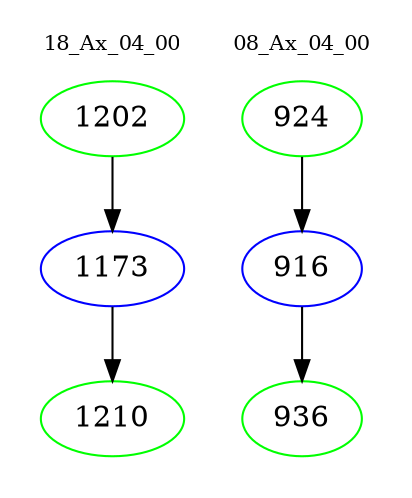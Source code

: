 digraph{
subgraph cluster_0 {
color = white
label = "18_Ax_04_00";
fontsize=10;
T0_1202 [label="1202", color="green"]
T0_1202 -> T0_1173 [color="black"]
T0_1173 [label="1173", color="blue"]
T0_1173 -> T0_1210 [color="black"]
T0_1210 [label="1210", color="green"]
}
subgraph cluster_1 {
color = white
label = "08_Ax_04_00";
fontsize=10;
T1_924 [label="924", color="green"]
T1_924 -> T1_916 [color="black"]
T1_916 [label="916", color="blue"]
T1_916 -> T1_936 [color="black"]
T1_936 [label="936", color="green"]
}
}
